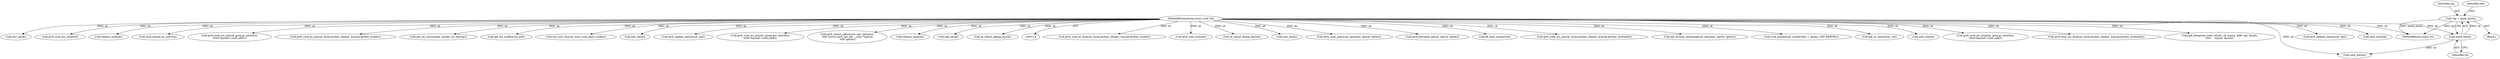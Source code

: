 digraph "0_linux_45f6fad84cc305103b28d73482b344d7f5b76f39_11@pointer" {
"1000122" [label="(Call,*np = inet6_sk(sk))"];
"1000124" [label="(Call,inet6_sk(sk))"];
"1000115" [label="(MethodParameterIn,struct sock *sk)"];
"1001471" [label="(Call,ipv6_sock_ac_drop(sk, mreq.ipv6mr_ifindex, &mreq.ipv6mr_acaddr))"];
"1000265" [label="(Call,ipv6_only_sock(sk))"];
"1000283" [label="(Call,sk_refcnt_debug_dec(sk))"];
"1001387" [label="(Call,inet_sk(sk))"];
"1001897" [label="(Call,xfrm_user_policy(sk, optname, optval, optlen))"];
"1000125" [label="(Identifier,sk)"];
"1001876" [label="(Call,ipv6_flowlabel_opt(sk, optval, optlen))"];
"1000279" [label="(Call,fl6_free_socklist(sk))"];
"1001409" [label="(Call,ipv6_sock_mc_join(sk, mreq.ipv6mr_ifindex, &mreq.ipv6mr_multiaddr))"];
"1000179" [label="(Call,ip6_mroute_setsockopt(sk, optname, optval, optlen))"];
"1001057" [label="(Call,sock_kmalloc(sk, sizeof(*opt) + optlen, GFP_KERNEL))"];
"1001781" [label="(Call,ip6_ra_control(sk, val))"];
"1000120" [label="(Block,)"];
"1000295" [label="(Call,inet_csk(sk))"];
"1000115" [label="(MethodParameterIn,struct sock *sk)"];
"1001544" [label="(Call,ipv6_sock_mc_drop(sk, greq.gr_interface,\n\t\t\t\t\t\t &psin6->sin6_addr))"];
"1000124" [label="(Call,inet6_sk(sk))"];
"1001421" [label="(Call,ipv6_sock_mc_drop(sk, mreq.ipv6mr_ifindex, &mreq.ipv6mr_multiaddr))"];
"1002065" [label="(MethodReturn,static int)"];
"1001122" [label="(Call,ip6_datagram_send_ctl(net, sk, &msg, &fl6, opt, &junk,\n\t\t\t\t\t     &junk, &junk))"];
"1000129" [label="(Call,sock_net(sk))"];
"1000123" [label="(Identifier,np)"];
"1001145" [label="(Call,ipv6_update_options(sk, opt))"];
"1000187" [label="(Call,lock_sock(sk))"];
"1000434" [label="(Call,inet_sk(sk))"];
"1000281" [label="(Call,ipv6_sock_mc_close(sk))"];
"1002049" [label="(Call,release_sock(sk))"];
"1000128" [label="(Identifier,net)"];
"1000857" [label="(Call,sock_owned_by_user(sk))"];
"1001532" [label="(Call,ipv6_sock_mc_join(sk, greq.gr_interface,\n\t\t\t\t\t\t &psin6->sin6_addr))"];
"1001459" [label="(Call,ipv6_sock_ac_join(sk, mreq.ipv6mr_ifindex, &mreq.ipv6mr_acaddr))"];
"1001676" [label="(Call,ip6_mc_source(add, omode, sk, &greqs))"];
"1001766" [label="(Call,ip6_mc_msfilter(sk, gsf))"];
"1000336" [label="(Call,tcp_sync_mss(sk, icsk->icsk_pmtu_cookie))"];
"1000772" [label="(Call,inet_sk(sk))"];
"1000926" [label="(Call,ipv6_update_options(sk, opt))"];
"1001643" [label="(Call,ipv6_sock_mc_join(sk, greqs.gsr_interface,\n\t\t\t\t\t\t &psin6->sin6_addr))"];
"1000122" [label="(Call,*np = inet6_sk(sk))"];
"1000861" [label="(Call,ipv6_renew_options(sk, opt, optname,\n \t\t\t\t\t (struct ipv6_opt_hdr __user *)optval,\n \t\t\t\t\t optlen))"];
"1002057" [label="(Call,release_sock(sk))"];
"1000229" [label="(Call,udp_sk(sk))"];
"1000417" [label="(Call,sk_refcnt_debug_inc(sk))"];
"1000122" -> "1000120"  [label="AST: "];
"1000122" -> "1000124"  [label="CFG: "];
"1000123" -> "1000122"  [label="AST: "];
"1000124" -> "1000122"  [label="AST: "];
"1000128" -> "1000122"  [label="CFG: "];
"1000122" -> "1002065"  [label="DDG: np"];
"1000122" -> "1002065"  [label="DDG: inet6_sk(sk)"];
"1000124" -> "1000122"  [label="DDG: sk"];
"1000124" -> "1000125"  [label="CFG: "];
"1000125" -> "1000124"  [label="AST: "];
"1000115" -> "1000124"  [label="DDG: sk"];
"1000124" -> "1000129"  [label="DDG: sk"];
"1000115" -> "1000114"  [label="AST: "];
"1000115" -> "1002065"  [label="DDG: sk"];
"1000115" -> "1000129"  [label="DDG: sk"];
"1000115" -> "1000179"  [label="DDG: sk"];
"1000115" -> "1000187"  [label="DDG: sk"];
"1000115" -> "1000229"  [label="DDG: sk"];
"1000115" -> "1000265"  [label="DDG: sk"];
"1000115" -> "1000279"  [label="DDG: sk"];
"1000115" -> "1000281"  [label="DDG: sk"];
"1000115" -> "1000283"  [label="DDG: sk"];
"1000115" -> "1000295"  [label="DDG: sk"];
"1000115" -> "1000336"  [label="DDG: sk"];
"1000115" -> "1000417"  [label="DDG: sk"];
"1000115" -> "1000434"  [label="DDG: sk"];
"1000115" -> "1000772"  [label="DDG: sk"];
"1000115" -> "1000857"  [label="DDG: sk"];
"1000115" -> "1000861"  [label="DDG: sk"];
"1000115" -> "1000926"  [label="DDG: sk"];
"1000115" -> "1001057"  [label="DDG: sk"];
"1000115" -> "1001122"  [label="DDG: sk"];
"1000115" -> "1001145"  [label="DDG: sk"];
"1000115" -> "1001387"  [label="DDG: sk"];
"1000115" -> "1001409"  [label="DDG: sk"];
"1000115" -> "1001421"  [label="DDG: sk"];
"1000115" -> "1001459"  [label="DDG: sk"];
"1000115" -> "1001471"  [label="DDG: sk"];
"1000115" -> "1001532"  [label="DDG: sk"];
"1000115" -> "1001544"  [label="DDG: sk"];
"1000115" -> "1001643"  [label="DDG: sk"];
"1000115" -> "1001676"  [label="DDG: sk"];
"1000115" -> "1001766"  [label="DDG: sk"];
"1000115" -> "1001781"  [label="DDG: sk"];
"1000115" -> "1001876"  [label="DDG: sk"];
"1000115" -> "1001897"  [label="DDG: sk"];
"1000115" -> "1002049"  [label="DDG: sk"];
"1000115" -> "1002057"  [label="DDG: sk"];
}
